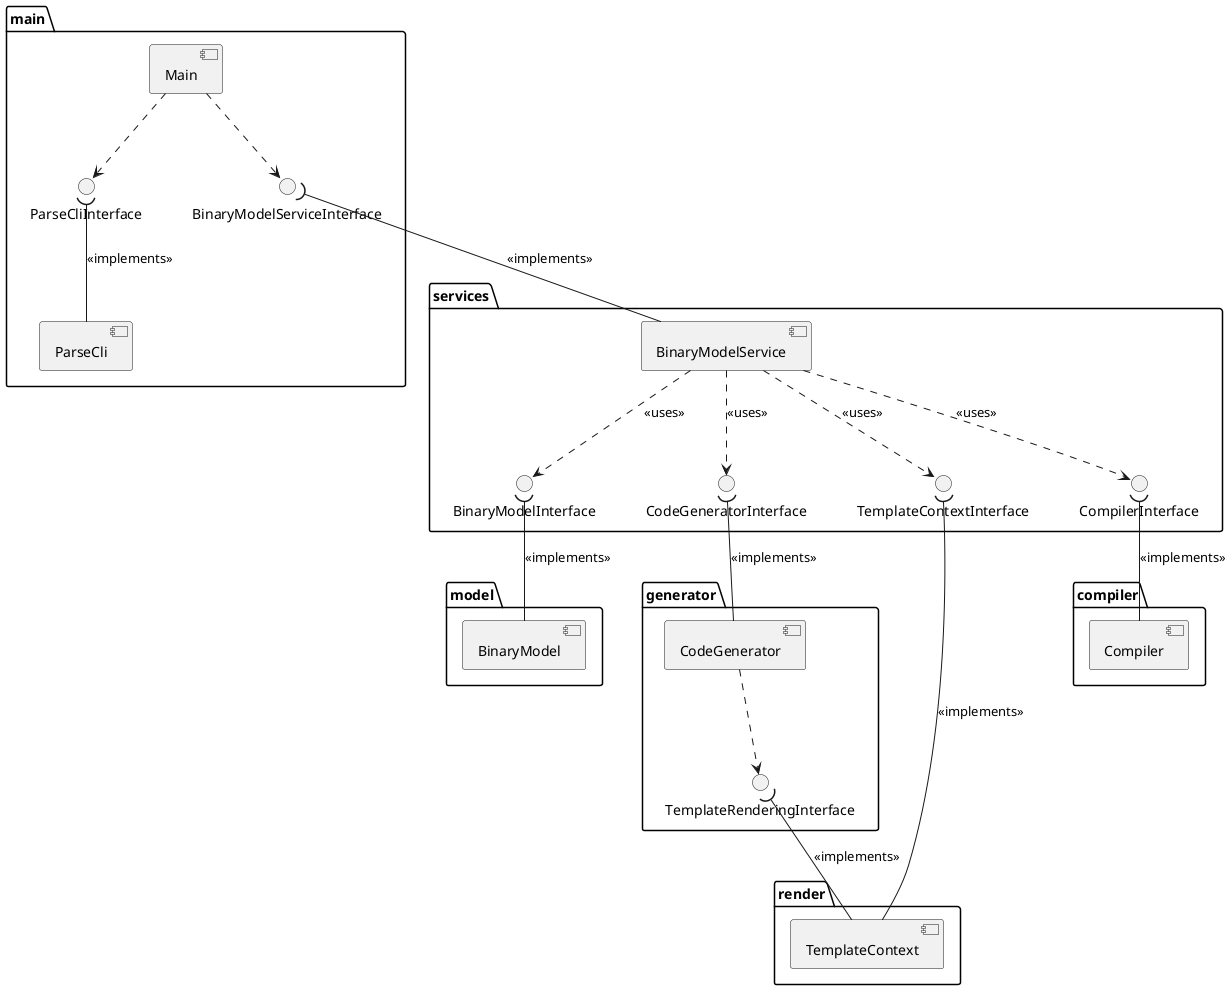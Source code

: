 @startuml

'!pragma layout elk

package main {
  [Main] ..> ParseCliInterface
  [Main] ..> BinaryModelServiceInterface
  ParseCliInterface )-- [ParseCli]  : <<implements>>
}

package services {
  BinaryModelServiceInterface )-- [BinaryModelService] : <<implements>>
  [BinaryModelService] ..> BinaryModelInterface : <<uses>>
  [BinaryModelService] ..> TemplateContextInterface : <<uses>>
  [BinaryModelService] ..> CodeGeneratorInterface : <<uses>>
  [BinaryModelService] ..> CompilerInterface : <<uses>>
}

package model {
  BinaryModelInterface )-- [BinaryModel] : <<implements>>
}

package render {
  TemplateContextInterface )-- [TemplateContext] : <<implements>>
}

package generator {
  CodeGeneratorInterface )-- [CodeGenerator] : <<implements>>
  [CodeGenerator] ..> TemplateRenderingInterface
  TemplateRenderingInterface )-- [TemplateContext] : <<implements>>
}

package compiler {
  CompilerInterface )-- [Compiler] : <<implements>>
}

@enduml

